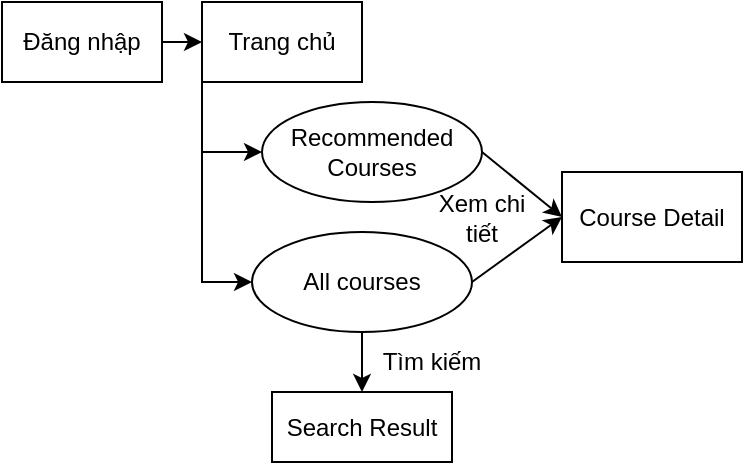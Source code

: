 <mxfile version="27.0.3">
  <diagram name="Trang-1" id="-QAtJss3LlzNH7hhAh9V">
    <mxGraphModel dx="1111" dy="491" grid="1" gridSize="10" guides="1" tooltips="1" connect="1" arrows="1" fold="1" page="1" pageScale="1" pageWidth="827" pageHeight="1169" math="0" shadow="0">
      <root>
        <mxCell id="0" />
        <mxCell id="1" parent="0" />
        <mxCell id="k3DnVSzeOFythB2UlH75-1" value="Đăng nhập" style="rounded=0;whiteSpace=wrap;html=1;" vertex="1" parent="1">
          <mxGeometry x="290" y="170" width="80" height="40" as="geometry" />
        </mxCell>
        <mxCell id="k3DnVSzeOFythB2UlH75-3" value="Trang chủ" style="rounded=0;whiteSpace=wrap;html=1;" vertex="1" parent="1">
          <mxGeometry x="390" y="170" width="80" height="40" as="geometry" />
        </mxCell>
        <mxCell id="k3DnVSzeOFythB2UlH75-4" value="" style="endArrow=classic;html=1;rounded=0;exitX=1;exitY=0.5;exitDx=0;exitDy=0;entryX=0;entryY=0.5;entryDx=0;entryDy=0;" edge="1" parent="1" source="k3DnVSzeOFythB2UlH75-1" target="k3DnVSzeOFythB2UlH75-3">
          <mxGeometry width="50" height="50" relative="1" as="geometry">
            <mxPoint x="400" y="300" as="sourcePoint" />
            <mxPoint x="450" y="250" as="targetPoint" />
          </mxGeometry>
        </mxCell>
        <mxCell id="k3DnVSzeOFythB2UlH75-5" value="Recommended Courses" style="ellipse;whiteSpace=wrap;html=1;" vertex="1" parent="1">
          <mxGeometry x="420" y="220" width="110" height="50" as="geometry" />
        </mxCell>
        <mxCell id="k3DnVSzeOFythB2UlH75-6" value="All courses" style="ellipse;whiteSpace=wrap;html=1;" vertex="1" parent="1">
          <mxGeometry x="415" y="285" width="110" height="50" as="geometry" />
        </mxCell>
        <mxCell id="k3DnVSzeOFythB2UlH75-7" value="" style="endArrow=classic;html=1;rounded=0;exitX=0;exitY=1;exitDx=0;exitDy=0;entryX=0;entryY=0.5;entryDx=0;entryDy=0;" edge="1" parent="1" source="k3DnVSzeOFythB2UlH75-3" target="k3DnVSzeOFythB2UlH75-5">
          <mxGeometry width="50" height="50" relative="1" as="geometry">
            <mxPoint x="640" y="270" as="sourcePoint" />
            <mxPoint x="400" y="290" as="targetPoint" />
            <Array as="points">
              <mxPoint x="390" y="245" />
            </Array>
          </mxGeometry>
        </mxCell>
        <mxCell id="k3DnVSzeOFythB2UlH75-8" value="" style="endArrow=classic;html=1;rounded=0;exitX=0;exitY=1;exitDx=0;exitDy=0;entryX=0;entryY=0.5;entryDx=0;entryDy=0;" edge="1" parent="1" source="k3DnVSzeOFythB2UlH75-3" target="k3DnVSzeOFythB2UlH75-6">
          <mxGeometry width="50" height="50" relative="1" as="geometry">
            <mxPoint x="230" y="180" as="sourcePoint" />
            <mxPoint x="280" y="130" as="targetPoint" />
            <Array as="points">
              <mxPoint x="390" y="240" />
              <mxPoint x="390" y="310" />
            </Array>
          </mxGeometry>
        </mxCell>
        <mxCell id="k3DnVSzeOFythB2UlH75-9" value="" style="endArrow=classic;html=1;rounded=0;exitX=0.5;exitY=1;exitDx=0;exitDy=0;entryX=0.5;entryY=0;entryDx=0;entryDy=0;" edge="1" parent="1" source="k3DnVSzeOFythB2UlH75-6" target="k3DnVSzeOFythB2UlH75-12">
          <mxGeometry width="50" height="50" relative="1" as="geometry">
            <mxPoint x="470" y="310" as="sourcePoint" />
            <mxPoint x="610" y="365" as="targetPoint" />
          </mxGeometry>
        </mxCell>
        <mxCell id="k3DnVSzeOFythB2UlH75-11" value="Tìm kiếm" style="text;html=1;align=center;verticalAlign=middle;whiteSpace=wrap;rounded=0;" vertex="1" parent="1">
          <mxGeometry x="475" y="335" width="60" height="30" as="geometry" />
        </mxCell>
        <mxCell id="k3DnVSzeOFythB2UlH75-12" value="Search Result" style="rounded=0;whiteSpace=wrap;html=1;" vertex="1" parent="1">
          <mxGeometry x="425" y="365" width="90" height="35" as="geometry" />
        </mxCell>
        <mxCell id="k3DnVSzeOFythB2UlH75-13" value="" style="endArrow=classic;html=1;rounded=0;exitX=1;exitY=0.5;exitDx=0;exitDy=0;entryX=0;entryY=0.5;entryDx=0;entryDy=0;" edge="1" parent="1" source="k3DnVSzeOFythB2UlH75-5" target="k3DnVSzeOFythB2UlH75-15">
          <mxGeometry width="50" height="50" relative="1" as="geometry">
            <mxPoint x="470" y="310" as="sourcePoint" />
            <mxPoint x="580" y="275" as="targetPoint" />
          </mxGeometry>
        </mxCell>
        <mxCell id="k3DnVSzeOFythB2UlH75-14" value="" style="endArrow=classic;html=1;rounded=0;exitX=1;exitY=0.5;exitDx=0;exitDy=0;entryX=0;entryY=0.5;entryDx=0;entryDy=0;" edge="1" parent="1" source="k3DnVSzeOFythB2UlH75-6" target="k3DnVSzeOFythB2UlH75-15">
          <mxGeometry width="50" height="50" relative="1" as="geometry">
            <mxPoint x="470" y="310" as="sourcePoint" />
            <mxPoint x="580" y="330" as="targetPoint" />
          </mxGeometry>
        </mxCell>
        <mxCell id="k3DnVSzeOFythB2UlH75-15" value="Course Detail" style="rounded=0;whiteSpace=wrap;html=1;" vertex="1" parent="1">
          <mxGeometry x="570" y="255" width="90" height="45" as="geometry" />
        </mxCell>
        <mxCell id="k3DnVSzeOFythB2UlH75-18" value="Xem chi tiết" style="text;html=1;align=center;verticalAlign=middle;whiteSpace=wrap;rounded=0;" vertex="1" parent="1">
          <mxGeometry x="500" y="262.5" width="60" height="30" as="geometry" />
        </mxCell>
      </root>
    </mxGraphModel>
  </diagram>
</mxfile>
